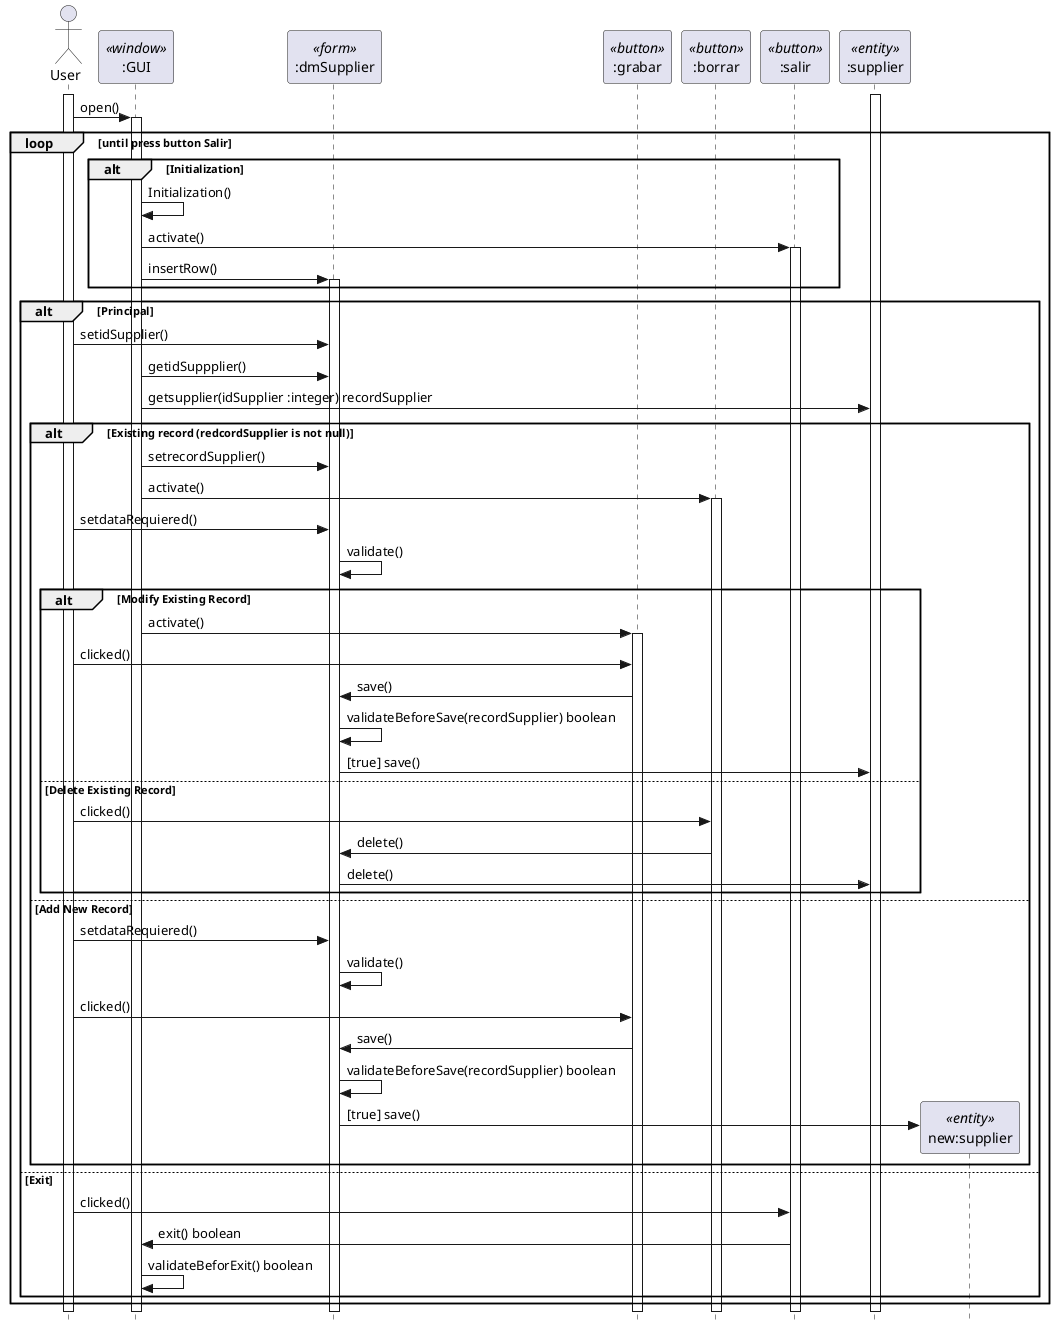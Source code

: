 @startuml
skinparam style strictuml

actor User as Usuario
participant ":GUI" as GUI <<window>>
participant ":dmSupplier" as dmSupplier <<form>>
participant ":grabar" as Grabar <<button>>
participant ":borrar" as Borrar <<button>>
participant ":salir" as Salir <<button>>
participant ":supplier" as Supplier <<entity>>

activate Usuario
activate Supplier

Usuario -> GUI :open()
loop until press button Salir
  alt Initialization
    activate GUI
    GUI -> GUI :Initialization()
    GUI -> Salir : activate()
    activate Salir
    GUI -> dmSupplier :insertRow()
    activate dmSupplier  
  end
  
  alt Principal
    Usuario -> dmSupplier :setidSupplier()
    GUI -> dmSupplier :getidSuppplier()
    GUI -> Supplier :getsupplier(idSupplier :integer) recordSupplier
    
    alt Existing record (redcordSupplier is not null)
      GUI -> dmSupplier :setrecordSupplier()
      GUI -> Borrar :activate()
      activate Borrar
      Usuario -> dmSupplier :setdataRequiered()
      dmSupplier -> dmSupplier :validate()
        
      alt Modify Existing Record
        GUI -> Grabar :activate()
        activate Grabar
        Usuario -> Grabar :clicked()
        dmSupplier <- Grabar : save()
        dmSupplier -> dmSupplier: validateBeforeSave(recordSupplier) boolean
        dmSupplier -> Supplier :[true] save()   
      else Delete Existing Record
        Usuario -> Borrar :clicked()
        dmSupplier <- Borrar : delete()
        dmSupplier -> Supplier : delete()
      end
    else Add New Record
      Usuario -> dmSupplier :setdataRequiered()
      dmSupplier -> dmSupplier :validate()
      
      Usuario -> Grabar :clicked()
      dmSupplier <- Grabar : save()
      dmSupplier -> dmSupplier: validateBeforeSave(recordSupplier) boolean
      create "new:supplier" as SupplierNew <<entity>>
      dmSupplier -> SupplierNew :[true] save()   
    end
  else Exit  
    Usuario -> Salir : clicked()
    GUI <- Salir :exit() boolean
    GUI -> GUI :validateBeforExit() boolean
  end
end
@enduml